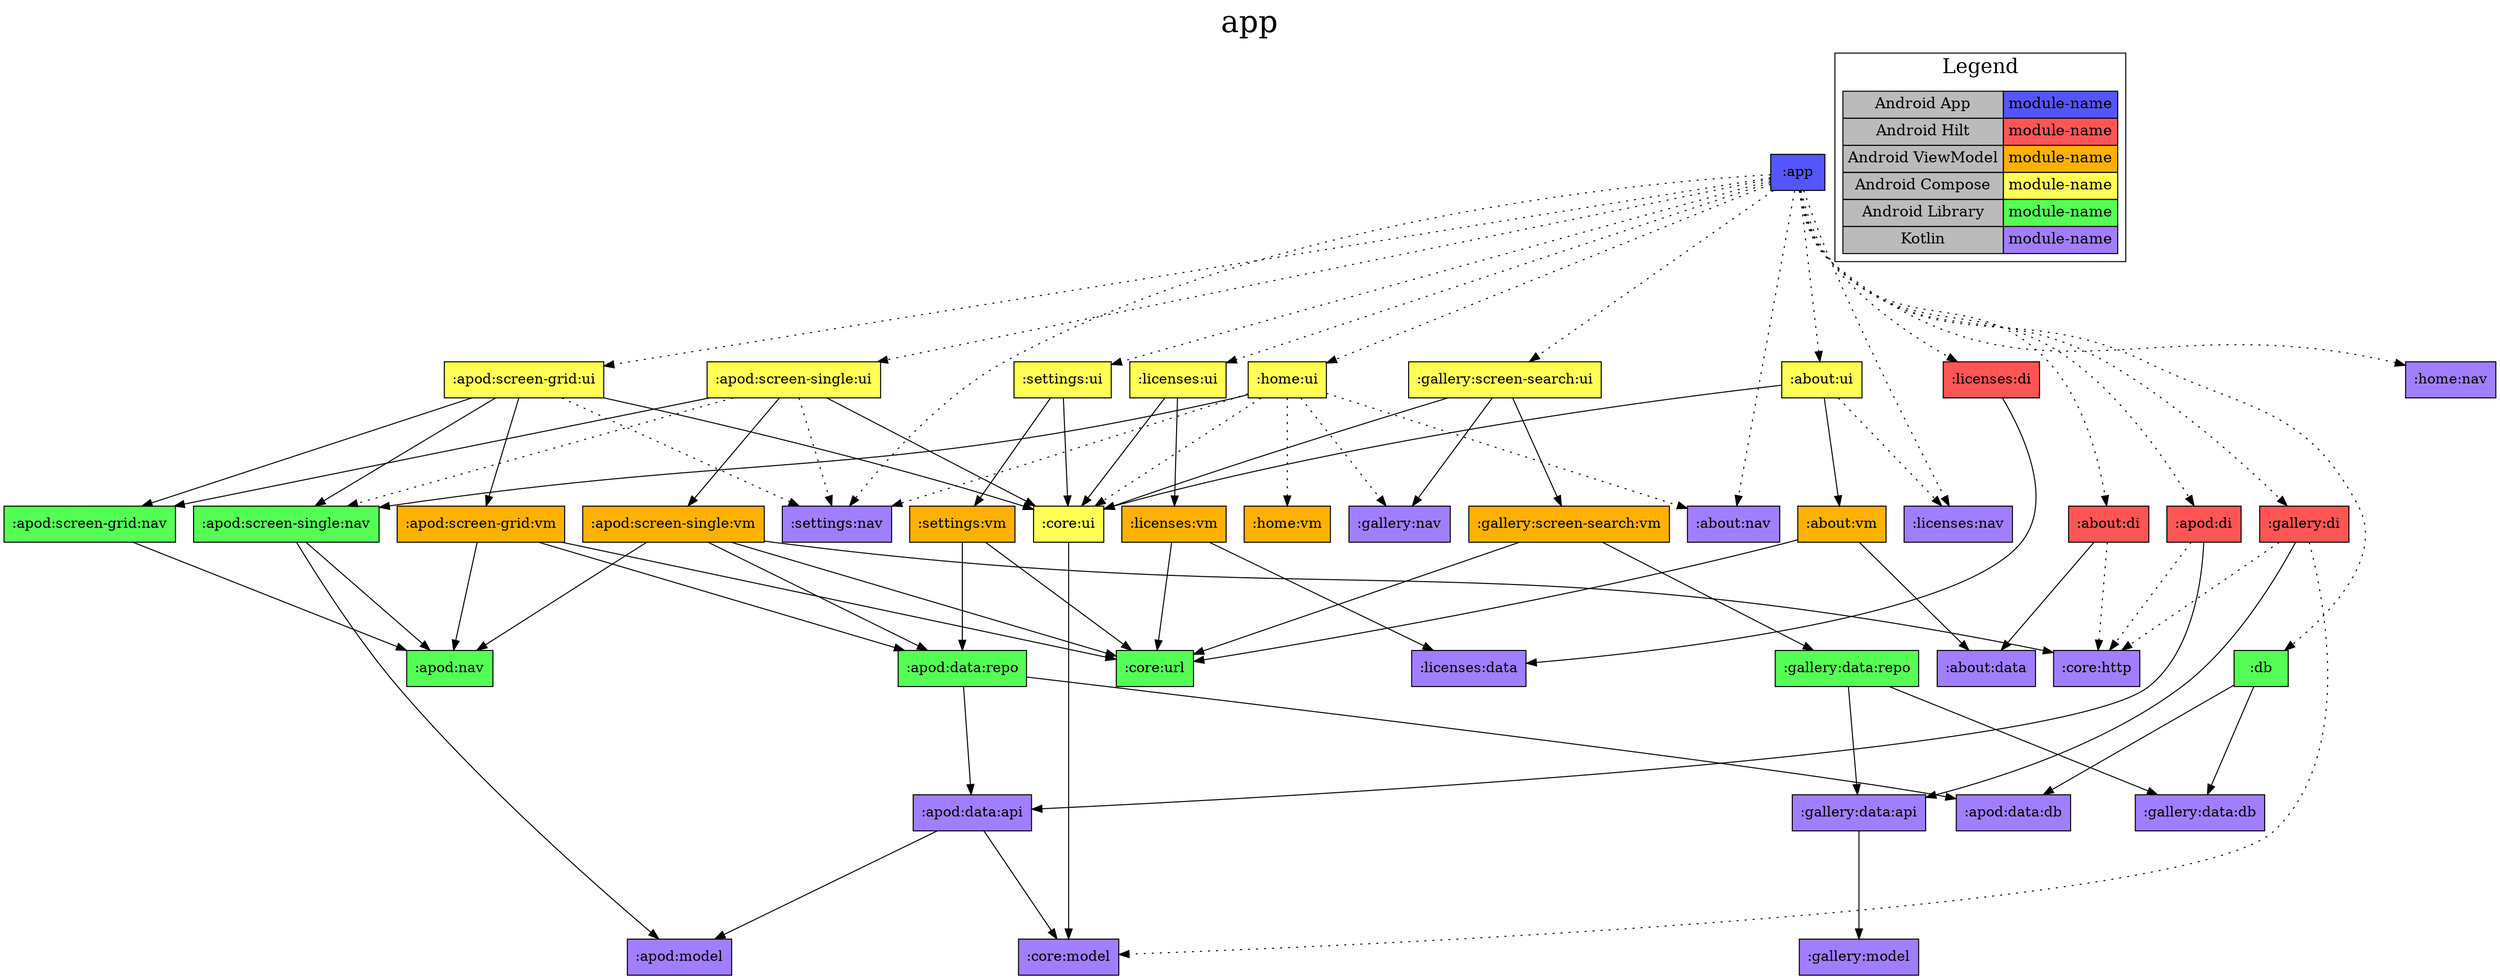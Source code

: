 digraph {
edge ["dir"="forward"]
graph ["dpi"="100","label"="app","labelloc"="t","fontsize"="30","ranksep"="1.5"]
node ["style"="filled"]
":app" ["shape"="box","fillcolor"="#5555FF"]
":about:di" ["fillcolor"="#FF5555","shape"="box"]
":about:data" ["fillcolor"="#A17EFF","shape"="box"]
":core:http" ["fillcolor"="#A17EFF","shape"="box"]
":about:nav" ["fillcolor"="#A17EFF","shape"="box"]
":about:ui" ["fillcolor"="#FFFF55","shape"="box"]
":about:vm" ["fillcolor"="#FCB103","shape"="box"]
":core:url" ["fillcolor"="#55FF55","shape"="box"]
":core:ui" ["fillcolor"="#FFFF55","shape"="box"]
":core:model" ["fillcolor"="#A17EFF","shape"="box"]
":licenses:nav" ["fillcolor"="#A17EFF","shape"="box"]
":apod:di" ["fillcolor"="#FF5555","shape"="box"]
":apod:data:api" ["fillcolor"="#A17EFF","shape"="box"]
":apod:model" ["fillcolor"="#A17EFF","shape"="box"]
":apod:screen-grid:ui" ["fillcolor"="#FFFF55","shape"="box"]
":apod:screen-grid:nav" ["fillcolor"="#55FF55","shape"="box"]
":apod:nav" ["fillcolor"="#55FF55","shape"="box"]
":apod:screen-grid:vm" ["fillcolor"="#FCB103","shape"="box"]
":apod:data:repo" ["fillcolor"="#55FF55","shape"="box"]
":apod:data:db" ["fillcolor"="#A17EFF","shape"="box"]
":apod:screen-single:nav" ["fillcolor"="#55FF55","shape"="box"]
":settings:nav" ["fillcolor"="#A17EFF","shape"="box"]
":apod:screen-single:ui" ["fillcolor"="#FFFF55","shape"="box"]
":apod:screen-single:vm" ["fillcolor"="#FCB103","shape"="box"]
":db" ["fillcolor"="#55FF55","shape"="box"]
":gallery:data:db" ["fillcolor"="#A17EFF","shape"="box"]
":gallery:di" ["fillcolor"="#FF5555","shape"="box"]
":gallery:data:api" ["fillcolor"="#A17EFF","shape"="box"]
":gallery:model" ["fillcolor"="#A17EFF","shape"="box"]
":gallery:screen-search:ui" ["fillcolor"="#FFFF55","shape"="box"]
":gallery:nav" ["fillcolor"="#A17EFF","shape"="box"]
":gallery:screen-search:vm" ["fillcolor"="#FCB103","shape"="box"]
":gallery:data:repo" ["fillcolor"="#55FF55","shape"="box"]
":home:nav" ["fillcolor"="#A17EFF","shape"="box"]
":home:ui" ["fillcolor"="#FFFF55","shape"="box"]
":home:vm" ["fillcolor"="#FCB103","shape"="box"]
":licenses:di" ["fillcolor"="#FF5555","shape"="box"]
":licenses:data" ["fillcolor"="#A17EFF","shape"="box"]
":licenses:ui" ["fillcolor"="#FFFF55","shape"="box"]
":licenses:vm" ["fillcolor"="#FCB103","shape"="box"]
":settings:ui" ["fillcolor"="#FFFF55","shape"="box"]
":settings:vm" ["fillcolor"="#FCB103","shape"="box"]
{
edge ["dir"="none"]
graph ["rank"="same"]
":app"
}
subgraph "cluster_legend" {
edge ["dir"="none"]
graph ["label"="Legend","fontsize"="20"]
"Legend" ["style"="filled","fillcolor"="#bbbbbb","shape"="none","margin"="0","fontsize"="15","label"=<
<TABLE BORDER="0" CELLBORDER="1" CELLSPACING="0" CELLPADDING="4">
<TR><TD>Android App</TD><TD BGCOLOR="#5555FF">module-name</TD></TR>
<TR><TD>Android Hilt</TD><TD BGCOLOR="#FF5555">module-name</TD></TR>
<TR><TD>Android ViewModel</TD><TD BGCOLOR="#FCB103">module-name</TD></TR>
<TR><TD>Android Compose</TD><TD BGCOLOR="#FFFF55">module-name</TD></TR>
<TR><TD>Android Library</TD><TD BGCOLOR="#55FF55">module-name</TD></TR>
<TR><TD>Kotlin</TD><TD BGCOLOR="#A17EFF">module-name</TD></TR>
</TABLE>
>]
}
":app" -> ":about:di" ["style"="dotted"]
":app" -> ":about:nav" ["style"="dotted"]
":app" -> ":about:ui" ["style"="dotted"]
":app" -> ":apod:di" ["style"="dotted"]
":app" -> ":apod:screen-grid:ui" ["style"="dotted"]
":app" -> ":apod:screen-single:ui" ["style"="dotted"]
":app" -> ":db" ["style"="dotted"]
":app" -> ":gallery:di" ["style"="dotted"]
":app" -> ":gallery:screen-search:ui" ["style"="dotted"]
":app" -> ":home:nav" ["style"="dotted"]
":app" -> ":home:ui" ["style"="dotted"]
":app" -> ":licenses:di" ["style"="dotted"]
":app" -> ":licenses:nav" ["style"="dotted"]
":app" -> ":licenses:ui" ["style"="dotted"]
":app" -> ":settings:nav" ["style"="dotted"]
":app" -> ":settings:ui" ["style"="dotted"]
":about:di" -> ":about:data"
":about:di" -> ":core:http" ["style"="dotted"]
":about:ui" -> ":about:vm"
":about:ui" -> ":core:ui"
":about:ui" -> ":licenses:nav" ["style"="dotted"]
":about:vm" -> ":about:data"
":about:vm" -> ":core:url"
":core:ui" -> ":core:model"
":apod:di" -> ":apod:data:api"
":apod:di" -> ":core:http" ["style"="dotted"]
":apod:data:api" -> ":apod:model"
":apod:data:api" -> ":core:model"
":apod:screen-grid:ui" -> ":apod:screen-grid:nav"
":apod:screen-grid:ui" -> ":apod:screen-grid:vm"
":apod:screen-grid:ui" -> ":apod:screen-single:nav"
":apod:screen-grid:ui" -> ":core:ui"
":apod:screen-grid:ui" -> ":settings:nav" ["style"="dotted"]
":apod:screen-grid:nav" -> ":apod:nav"
":apod:screen-grid:vm" -> ":apod:data:repo"
":apod:screen-grid:vm" -> ":apod:nav"
":apod:screen-grid:vm" -> ":core:url"
":apod:data:repo" -> ":apod:data:api"
":apod:data:repo" -> ":apod:data:db"
":apod:screen-single:nav" -> ":apod:model"
":apod:screen-single:nav" -> ":apod:nav"
":apod:screen-single:ui" -> ":apod:screen-grid:nav"
":apod:screen-single:ui" -> ":apod:screen-single:vm"
":apod:screen-single:ui" -> ":core:ui"
":apod:screen-single:ui" -> ":apod:screen-single:nav" ["style"="dotted"]
":apod:screen-single:ui" -> ":settings:nav" ["style"="dotted"]
":apod:screen-single:vm" -> ":apod:data:repo"
":apod:screen-single:vm" -> ":apod:nav"
":apod:screen-single:vm" -> ":core:http"
":apod:screen-single:vm" -> ":core:url"
":db" -> ":apod:data:db"
":db" -> ":gallery:data:db"
":gallery:di" -> ":gallery:data:api"
":gallery:di" -> ":core:http" ["style"="dotted"]
":gallery:di" -> ":core:model" ["style"="dotted"]
":gallery:data:api" -> ":gallery:model"
":gallery:screen-search:ui" -> ":gallery:nav"
":gallery:screen-search:ui" -> ":gallery:screen-search:vm"
":gallery:screen-search:ui" -> ":core:ui"
":gallery:screen-search:vm" -> ":gallery:data:repo"
":gallery:screen-search:vm" -> ":core:url"
":gallery:data:repo" -> ":gallery:data:api"
":gallery:data:repo" -> ":gallery:data:db"
":home:ui" -> ":apod:screen-single:nav"
":home:ui" -> ":about:nav" ["style"="dotted"]
":home:ui" -> ":core:ui" ["style"="dotted"]
":home:ui" -> ":gallery:nav" ["style"="dotted"]
":home:ui" -> ":home:vm" ["style"="dotted"]
":home:ui" -> ":settings:nav" ["style"="dotted"]
":licenses:di" -> ":licenses:data"
":licenses:ui" -> ":core:ui"
":licenses:ui" -> ":licenses:vm"
":licenses:vm" -> ":core:url"
":licenses:vm" -> ":licenses:data"
":settings:ui" -> ":core:ui"
":settings:ui" -> ":settings:vm"
":settings:vm" -> ":core:url"
":settings:vm" -> ":apod:data:repo"
}
